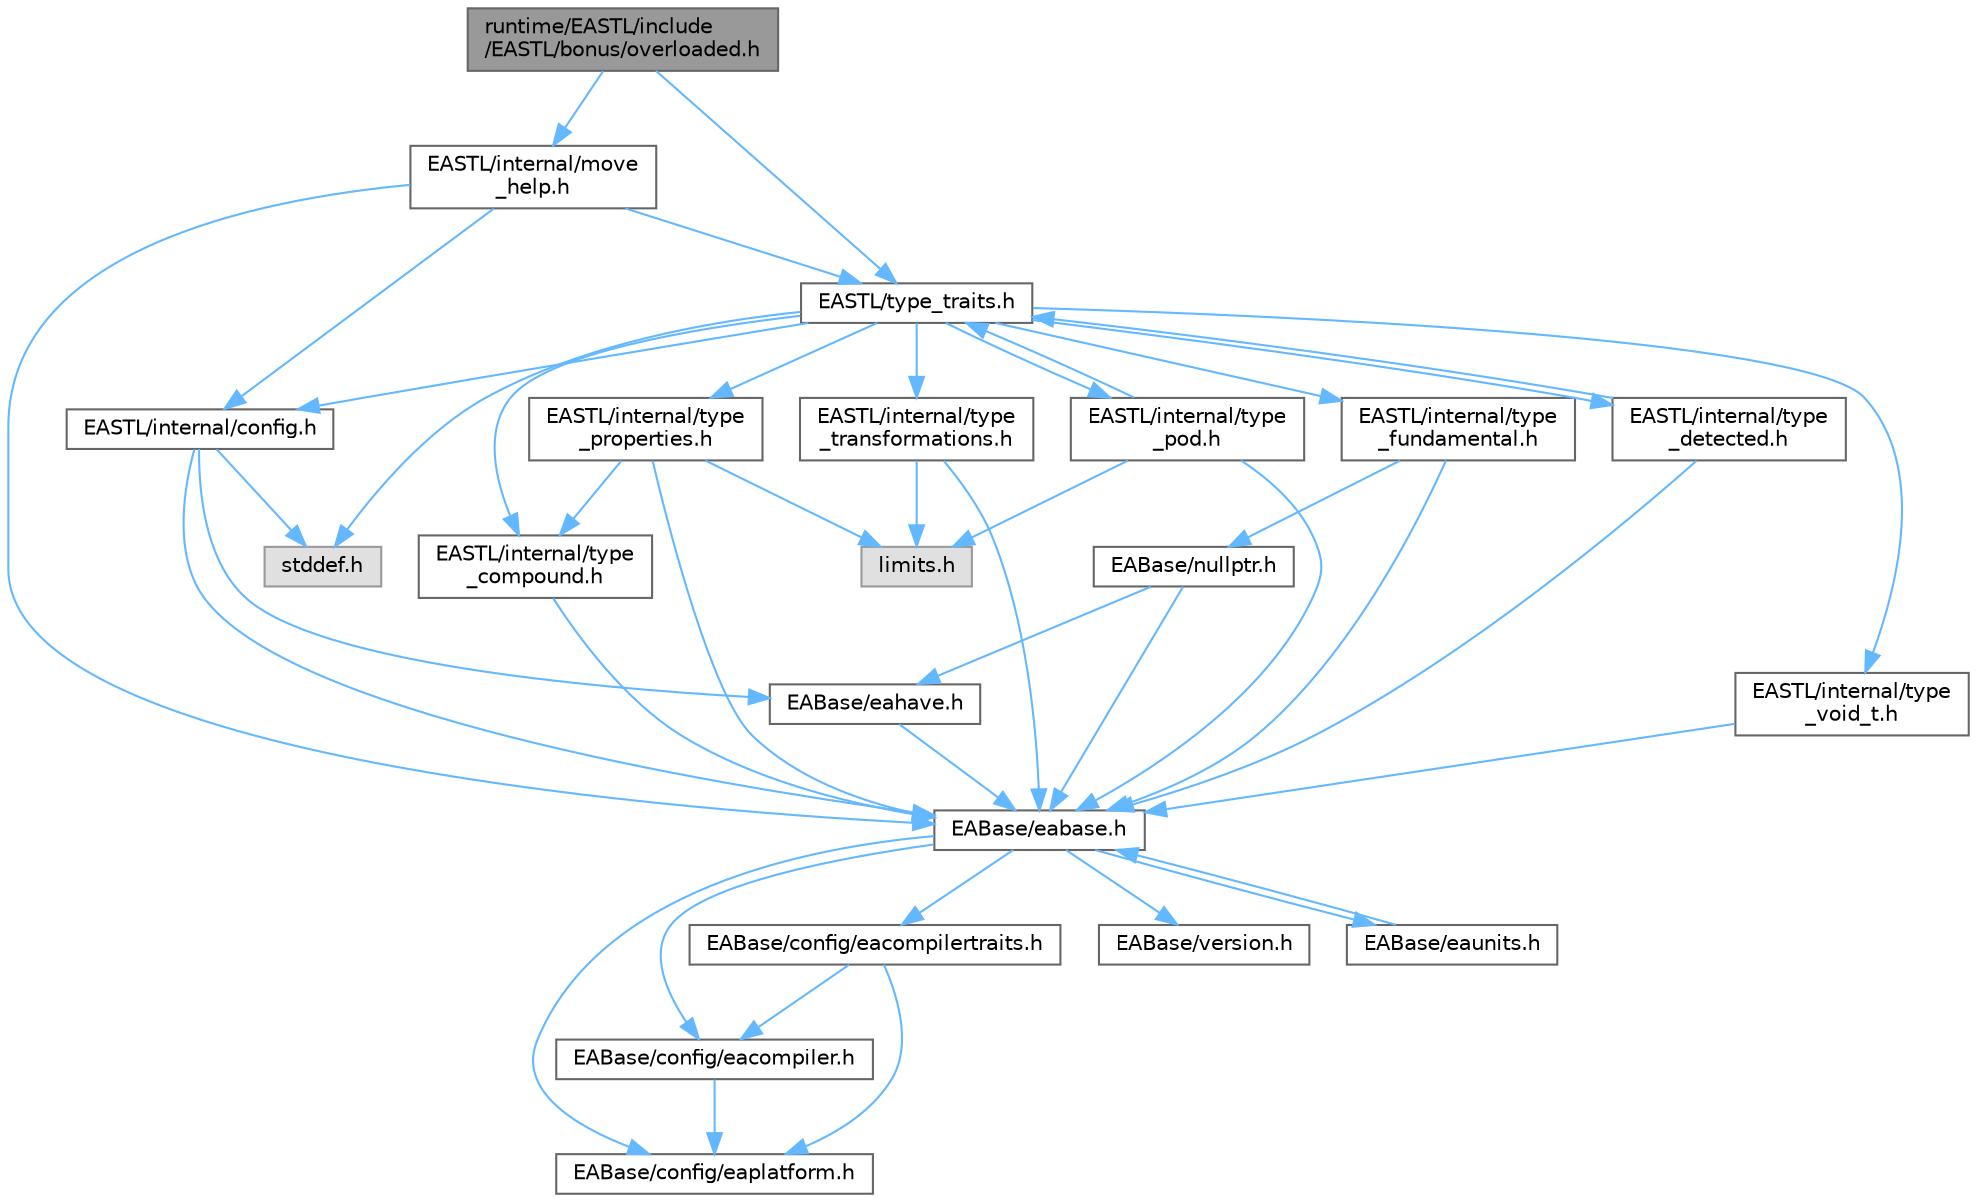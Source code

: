 digraph "runtime/EASTL/include/EASTL/bonus/overloaded.h"
{
 // LATEX_PDF_SIZE
  bgcolor="transparent";
  edge [fontname=Helvetica,fontsize=10,labelfontname=Helvetica,labelfontsize=10];
  node [fontname=Helvetica,fontsize=10,shape=box,height=0.2,width=0.4];
  Node1 [id="Node000001",label="runtime/EASTL/include\l/EASTL/bonus/overloaded.h",height=0.2,width=0.4,color="gray40", fillcolor="grey60", style="filled", fontcolor="black",tooltip=" "];
  Node1 -> Node2 [id="edge44_Node000001_Node000002",color="steelblue1",style="solid",tooltip=" "];
  Node2 [id="Node000002",label="EASTL/internal/move\l_help.h",height=0.2,width=0.4,color="grey40", fillcolor="white", style="filled",URL="$move__help_8h.html",tooltip=" "];
  Node2 -> Node3 [id="edge45_Node000002_Node000003",color="steelblue1",style="solid",tooltip=" "];
  Node3 [id="Node000003",label="EABase/eabase.h",height=0.2,width=0.4,color="grey40", fillcolor="white", style="filled",URL="$eabase_8h.html",tooltip=" "];
  Node3 -> Node4 [id="edge46_Node000003_Node000004",color="steelblue1",style="solid",tooltip=" "];
  Node4 [id="Node000004",label="EABase/config/eacompiler.h",height=0.2,width=0.4,color="grey40", fillcolor="white", style="filled",URL="$eacompiler_8h.html",tooltip=" "];
  Node4 -> Node5 [id="edge47_Node000004_Node000005",color="steelblue1",style="solid",tooltip=" "];
  Node5 [id="Node000005",label="EABase/config/eaplatform.h",height=0.2,width=0.4,color="grey40", fillcolor="white", style="filled",URL="$eaplatform_8h.html",tooltip=" "];
  Node3 -> Node6 [id="edge48_Node000003_Node000006",color="steelblue1",style="solid",tooltip=" "];
  Node6 [id="Node000006",label="EABase/config/eacompilertraits.h",height=0.2,width=0.4,color="grey40", fillcolor="white", style="filled",URL="$eacompilertraits_8h.html",tooltip=" "];
  Node6 -> Node5 [id="edge49_Node000006_Node000005",color="steelblue1",style="solid",tooltip=" "];
  Node6 -> Node4 [id="edge50_Node000006_Node000004",color="steelblue1",style="solid",tooltip=" "];
  Node3 -> Node5 [id="edge51_Node000003_Node000005",color="steelblue1",style="solid",tooltip=" "];
  Node3 -> Node7 [id="edge52_Node000003_Node000007",color="steelblue1",style="solid",tooltip=" "];
  Node7 [id="Node000007",label="EABase/version.h",height=0.2,width=0.4,color="grey40", fillcolor="white", style="filled",URL="$_e_a_s_t_l_2packages_2_e_a_base_2include_2_common_2_e_a_base_2version_8h.html",tooltip=" "];
  Node3 -> Node8 [id="edge53_Node000003_Node000008",color="steelblue1",style="solid",tooltip=" "];
  Node8 [id="Node000008",label="EABase/eaunits.h",height=0.2,width=0.4,color="grey40", fillcolor="white", style="filled",URL="$eaunits_8h.html",tooltip=" "];
  Node8 -> Node3 [id="edge54_Node000008_Node000003",color="steelblue1",style="solid",tooltip=" "];
  Node2 -> Node9 [id="edge55_Node000002_Node000009",color="steelblue1",style="solid",tooltip=" "];
  Node9 [id="Node000009",label="EASTL/internal/config.h",height=0.2,width=0.4,color="grey40", fillcolor="white", style="filled",URL="$config_8h.html",tooltip=" "];
  Node9 -> Node3 [id="edge56_Node000009_Node000003",color="steelblue1",style="solid",tooltip=" "];
  Node9 -> Node10 [id="edge57_Node000009_Node000010",color="steelblue1",style="solid",tooltip=" "];
  Node10 [id="Node000010",label="EABase/eahave.h",height=0.2,width=0.4,color="grey40", fillcolor="white", style="filled",URL="$eahave_8h.html",tooltip=" "];
  Node10 -> Node3 [id="edge58_Node000010_Node000003",color="steelblue1",style="solid",tooltip=" "];
  Node9 -> Node11 [id="edge59_Node000009_Node000011",color="steelblue1",style="solid",tooltip=" "];
  Node11 [id="Node000011",label="stddef.h",height=0.2,width=0.4,color="grey60", fillcolor="#E0E0E0", style="filled",tooltip=" "];
  Node2 -> Node12 [id="edge60_Node000002_Node000012",color="steelblue1",style="solid",tooltip=" "];
  Node12 [id="Node000012",label="EASTL/type_traits.h",height=0.2,width=0.4,color="grey40", fillcolor="white", style="filled",URL="$_e_a_s_t_l_2include_2_e_a_s_t_l_2type__traits_8h.html",tooltip=" "];
  Node12 -> Node9 [id="edge61_Node000012_Node000009",color="steelblue1",style="solid",tooltip=" "];
  Node12 -> Node11 [id="edge62_Node000012_Node000011",color="steelblue1",style="solid",tooltip=" "];
  Node12 -> Node13 [id="edge63_Node000012_Node000013",color="steelblue1",style="solid",tooltip=" "];
  Node13 [id="Node000013",label="EASTL/internal/type\l_fundamental.h",height=0.2,width=0.4,color="grey40", fillcolor="white", style="filled",URL="$type__fundamental_8h.html",tooltip=" "];
  Node13 -> Node3 [id="edge64_Node000013_Node000003",color="steelblue1",style="solid",tooltip=" "];
  Node13 -> Node14 [id="edge65_Node000013_Node000014",color="steelblue1",style="solid",tooltip=" "];
  Node14 [id="Node000014",label="EABase/nullptr.h",height=0.2,width=0.4,color="grey40", fillcolor="white", style="filled",URL="$nullptr_8h.html",tooltip=" "];
  Node14 -> Node3 [id="edge66_Node000014_Node000003",color="steelblue1",style="solid",tooltip=" "];
  Node14 -> Node10 [id="edge67_Node000014_Node000010",color="steelblue1",style="solid",tooltip=" "];
  Node12 -> Node15 [id="edge68_Node000012_Node000015",color="steelblue1",style="solid",tooltip=" "];
  Node15 [id="Node000015",label="EASTL/internal/type\l_transformations.h",height=0.2,width=0.4,color="grey40", fillcolor="white", style="filled",URL="$type__transformations_8h.html",tooltip=" "];
  Node15 -> Node3 [id="edge69_Node000015_Node000003",color="steelblue1",style="solid",tooltip=" "];
  Node15 -> Node16 [id="edge70_Node000015_Node000016",color="steelblue1",style="solid",tooltip=" "];
  Node16 [id="Node000016",label="limits.h",height=0.2,width=0.4,color="grey60", fillcolor="#E0E0E0", style="filled",tooltip=" "];
  Node12 -> Node17 [id="edge71_Node000012_Node000017",color="steelblue1",style="solid",tooltip=" "];
  Node17 [id="Node000017",label="EASTL/internal/type\l_void_t.h",height=0.2,width=0.4,color="grey40", fillcolor="white", style="filled",URL="$type__void__t_8h.html",tooltip=" "];
  Node17 -> Node3 [id="edge72_Node000017_Node000003",color="steelblue1",style="solid",tooltip=" "];
  Node12 -> Node18 [id="edge73_Node000012_Node000018",color="steelblue1",style="solid",tooltip=" "];
  Node18 [id="Node000018",label="EASTL/internal/type\l_properties.h",height=0.2,width=0.4,color="grey40", fillcolor="white", style="filled",URL="$type__properties_8h.html",tooltip=" "];
  Node18 -> Node3 [id="edge74_Node000018_Node000003",color="steelblue1",style="solid",tooltip=" "];
  Node18 -> Node16 [id="edge75_Node000018_Node000016",color="steelblue1",style="solid",tooltip=" "];
  Node18 -> Node19 [id="edge76_Node000018_Node000019",color="steelblue1",style="solid",tooltip=" "];
  Node19 [id="Node000019",label="EASTL/internal/type\l_compound.h",height=0.2,width=0.4,color="grey40", fillcolor="white", style="filled",URL="$type__compound_8h.html",tooltip=" "];
  Node19 -> Node3 [id="edge77_Node000019_Node000003",color="steelblue1",style="solid",tooltip=" "];
  Node12 -> Node19 [id="edge78_Node000012_Node000019",color="steelblue1",style="solid",tooltip=" "];
  Node12 -> Node20 [id="edge79_Node000012_Node000020",color="steelblue1",style="solid",tooltip=" "];
  Node20 [id="Node000020",label="EASTL/internal/type\l_pod.h",height=0.2,width=0.4,color="grey40", fillcolor="white", style="filled",URL="$type__pod_8h.html",tooltip=" "];
  Node20 -> Node3 [id="edge80_Node000020_Node000003",color="steelblue1",style="solid",tooltip=" "];
  Node20 -> Node16 [id="edge81_Node000020_Node000016",color="steelblue1",style="solid",tooltip=" "];
  Node20 -> Node12 [id="edge82_Node000020_Node000012",color="steelblue1",style="solid",tooltip=" "];
  Node12 -> Node21 [id="edge83_Node000012_Node000021",color="steelblue1",style="solid",tooltip=" "];
  Node21 [id="Node000021",label="EASTL/internal/type\l_detected.h",height=0.2,width=0.4,color="grey40", fillcolor="white", style="filled",URL="$type__detected_8h.html",tooltip=" "];
  Node21 -> Node3 [id="edge84_Node000021_Node000003",color="steelblue1",style="solid",tooltip=" "];
  Node21 -> Node12 [id="edge85_Node000021_Node000012",color="steelblue1",style="solid",tooltip=" "];
  Node1 -> Node12 [id="edge86_Node000001_Node000012",color="steelblue1",style="solid",tooltip=" "];
}
